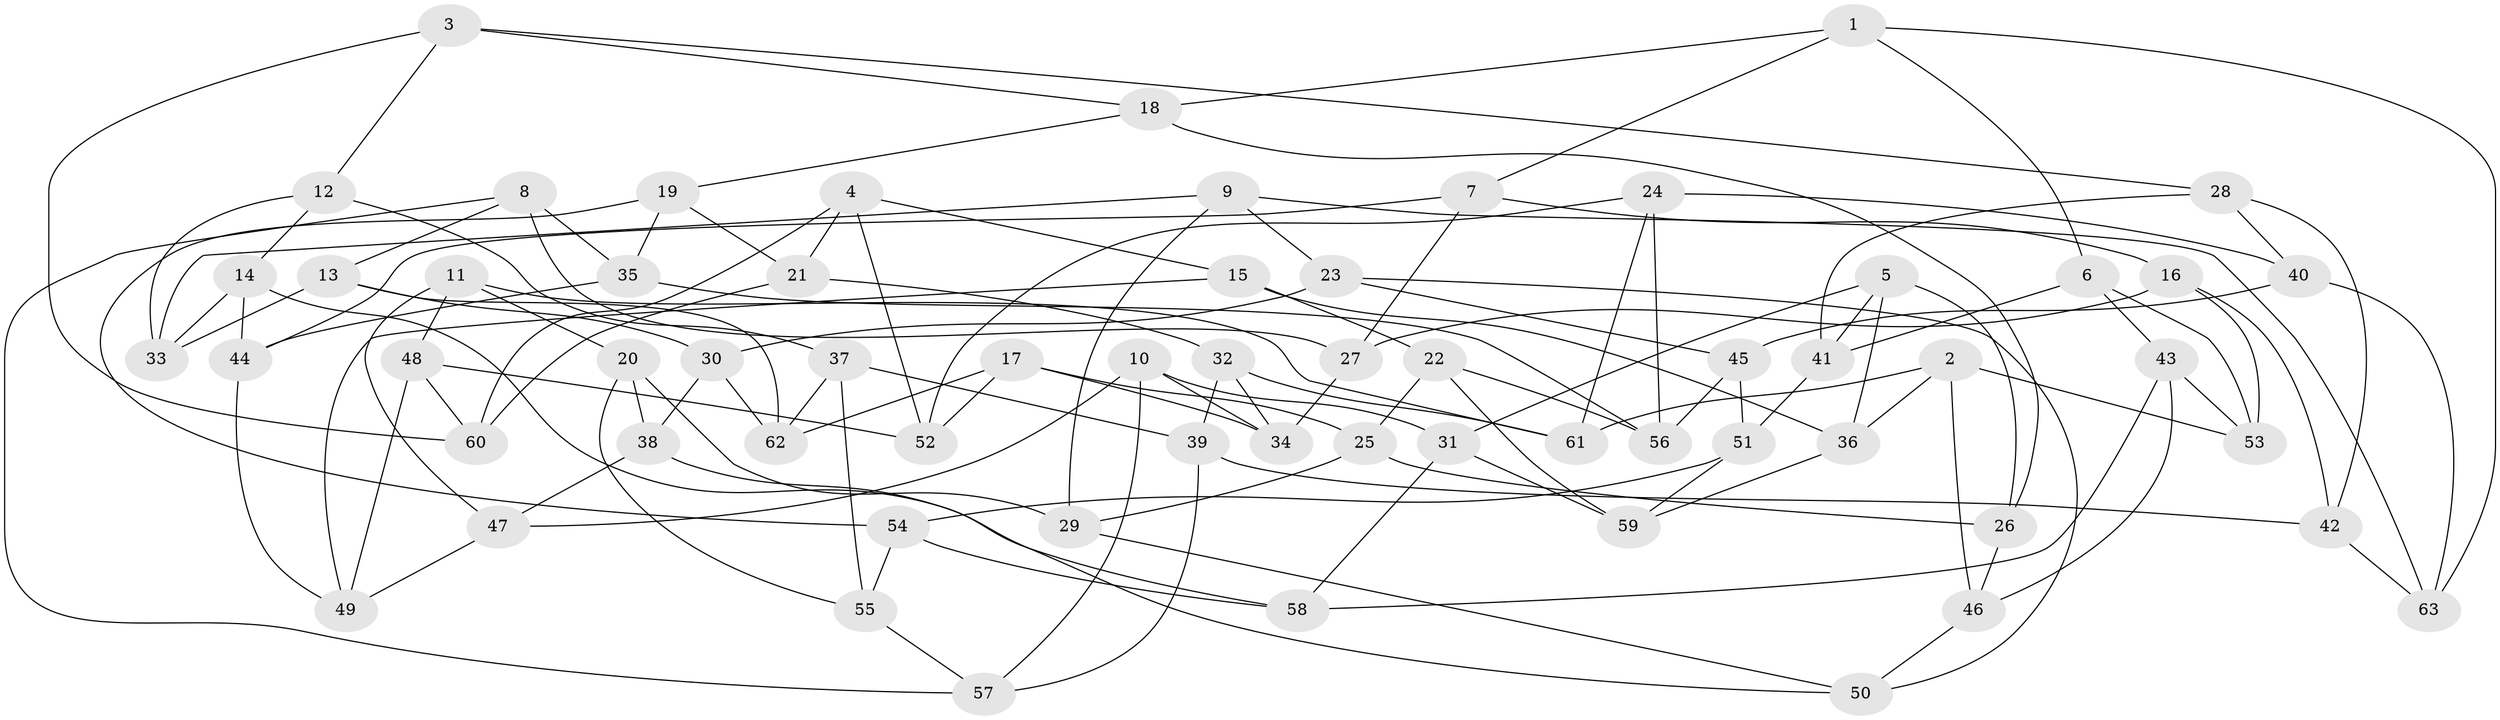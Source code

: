 // coarse degree distribution, {6: 0.32, 10: 0.04, 8: 0.16, 9: 0.08, 4: 0.24, 5: 0.08, 3: 0.08}
// Generated by graph-tools (version 1.1) at 2025/20/03/04/25 18:20:39]
// undirected, 63 vertices, 126 edges
graph export_dot {
graph [start="1"]
  node [color=gray90,style=filled];
  1;
  2;
  3;
  4;
  5;
  6;
  7;
  8;
  9;
  10;
  11;
  12;
  13;
  14;
  15;
  16;
  17;
  18;
  19;
  20;
  21;
  22;
  23;
  24;
  25;
  26;
  27;
  28;
  29;
  30;
  31;
  32;
  33;
  34;
  35;
  36;
  37;
  38;
  39;
  40;
  41;
  42;
  43;
  44;
  45;
  46;
  47;
  48;
  49;
  50;
  51;
  52;
  53;
  54;
  55;
  56;
  57;
  58;
  59;
  60;
  61;
  62;
  63;
  1 -- 18;
  1 -- 6;
  1 -- 63;
  1 -- 7;
  2 -- 36;
  2 -- 61;
  2 -- 46;
  2 -- 53;
  3 -- 60;
  3 -- 28;
  3 -- 12;
  3 -- 18;
  4 -- 21;
  4 -- 52;
  4 -- 60;
  4 -- 15;
  5 -- 31;
  5 -- 26;
  5 -- 41;
  5 -- 36;
  6 -- 43;
  6 -- 53;
  6 -- 41;
  7 -- 16;
  7 -- 44;
  7 -- 27;
  8 -- 57;
  8 -- 13;
  8 -- 27;
  8 -- 35;
  9 -- 29;
  9 -- 33;
  9 -- 23;
  9 -- 63;
  10 -- 34;
  10 -- 57;
  10 -- 47;
  10 -- 31;
  11 -- 47;
  11 -- 48;
  11 -- 61;
  11 -- 20;
  12 -- 14;
  12 -- 33;
  12 -- 37;
  13 -- 30;
  13 -- 62;
  13 -- 33;
  14 -- 33;
  14 -- 44;
  14 -- 58;
  15 -- 22;
  15 -- 36;
  15 -- 49;
  16 -- 42;
  16 -- 27;
  16 -- 53;
  17 -- 62;
  17 -- 34;
  17 -- 52;
  17 -- 25;
  18 -- 26;
  18 -- 19;
  19 -- 35;
  19 -- 21;
  19 -- 54;
  20 -- 55;
  20 -- 38;
  20 -- 29;
  21 -- 32;
  21 -- 60;
  22 -- 56;
  22 -- 25;
  22 -- 59;
  23 -- 30;
  23 -- 50;
  23 -- 45;
  24 -- 52;
  24 -- 61;
  24 -- 56;
  24 -- 40;
  25 -- 29;
  25 -- 26;
  26 -- 46;
  27 -- 34;
  28 -- 40;
  28 -- 41;
  28 -- 42;
  29 -- 50;
  30 -- 38;
  30 -- 62;
  31 -- 58;
  31 -- 59;
  32 -- 34;
  32 -- 61;
  32 -- 39;
  35 -- 44;
  35 -- 56;
  36 -- 59;
  37 -- 62;
  37 -- 39;
  37 -- 55;
  38 -- 50;
  38 -- 47;
  39 -- 57;
  39 -- 42;
  40 -- 63;
  40 -- 45;
  41 -- 51;
  42 -- 63;
  43 -- 53;
  43 -- 58;
  43 -- 46;
  44 -- 49;
  45 -- 51;
  45 -- 56;
  46 -- 50;
  47 -- 49;
  48 -- 49;
  48 -- 60;
  48 -- 52;
  51 -- 54;
  51 -- 59;
  54 -- 58;
  54 -- 55;
  55 -- 57;
}
